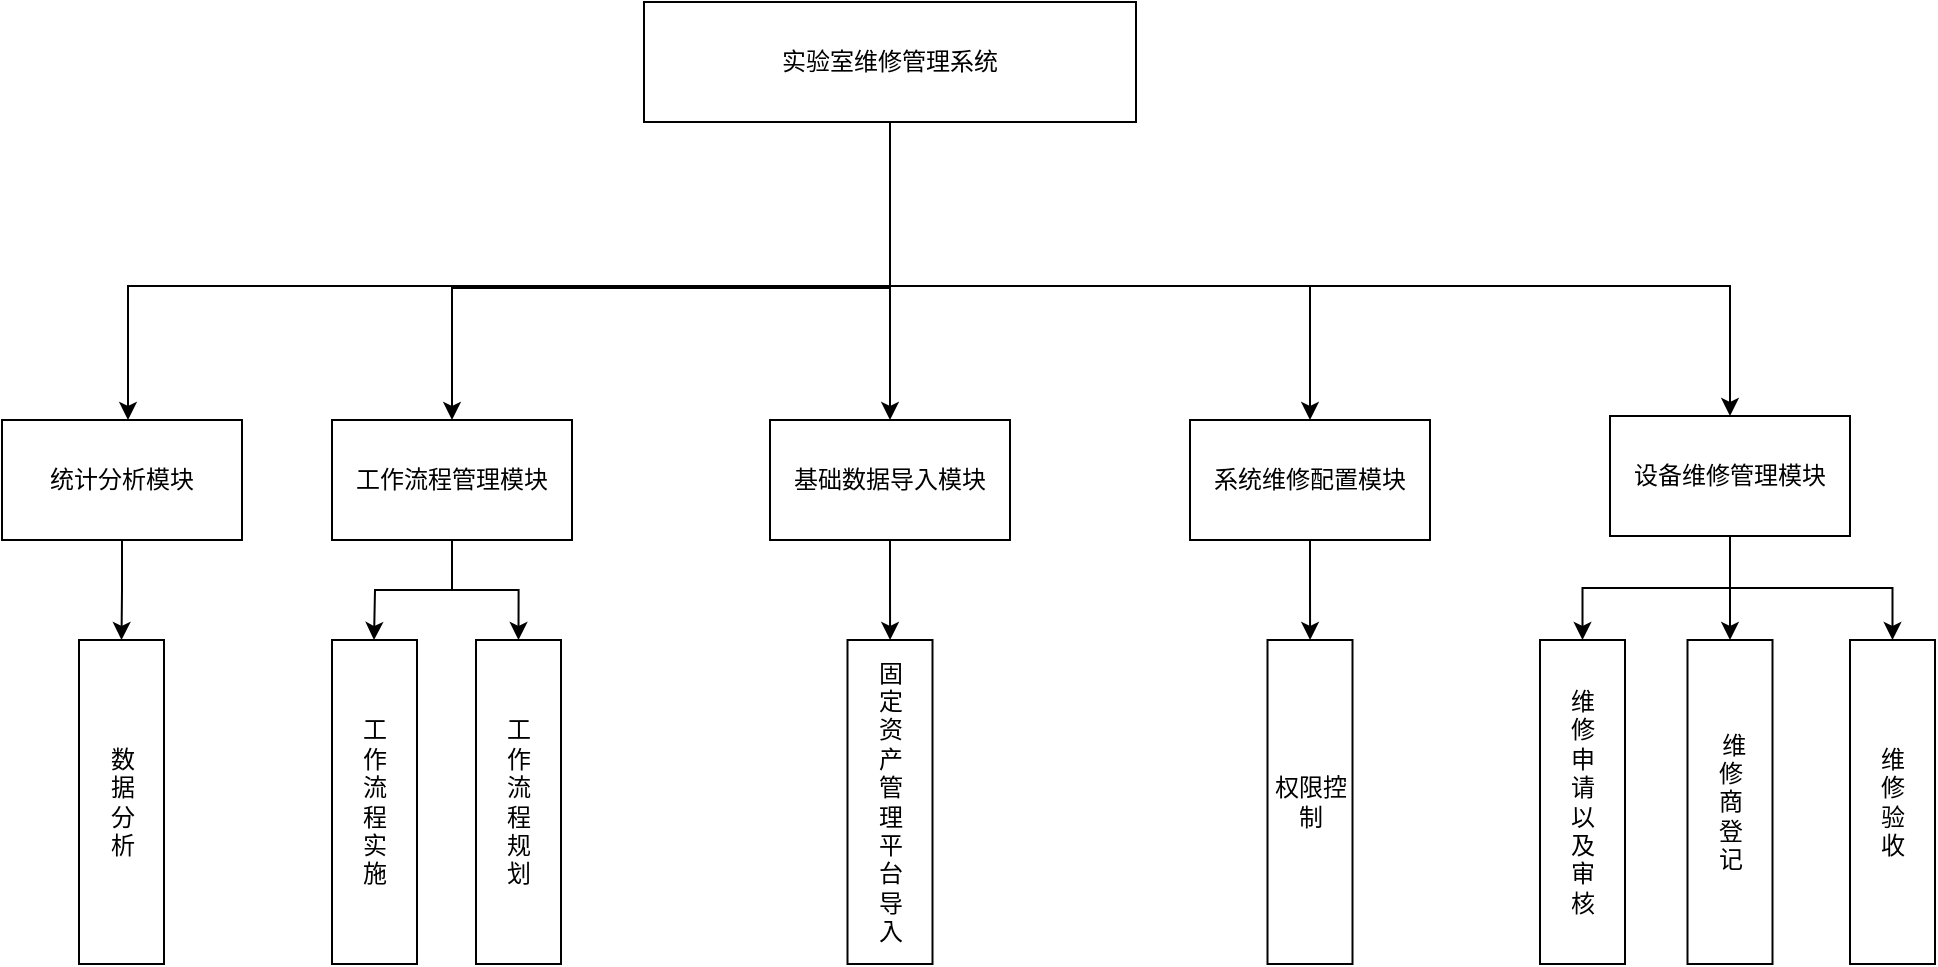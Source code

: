 <mxfile version="20.7.4" type="github">
  <diagram id="-CrECdMGKDsJMcERkumv" name="第 1 页">
    <mxGraphModel dx="1834" dy="739" grid="0" gridSize="10" guides="1" tooltips="1" connect="1" arrows="1" fold="1" page="0" pageScale="1" pageWidth="583" pageHeight="827" math="0" shadow="0">
      <root>
        <mxCell id="0" />
        <mxCell id="1" parent="0" />
        <mxCell id="0SiHuE_M3Q8HEih4Q5tr-5" style="edgeStyle=orthogonalEdgeStyle;rounded=0;orthogonalLoop=1;jettySize=auto;html=1;" edge="1" parent="1" source="0SiHuE_M3Q8HEih4Q5tr-2" target="0SiHuE_M3Q8HEih4Q5tr-4">
          <mxGeometry relative="1" as="geometry">
            <Array as="points">
              <mxPoint x="324" y="214" />
              <mxPoint x="-57" y="214" />
            </Array>
          </mxGeometry>
        </mxCell>
        <mxCell id="0SiHuE_M3Q8HEih4Q5tr-7" style="edgeStyle=orthogonalEdgeStyle;rounded=0;orthogonalLoop=1;jettySize=auto;html=1;" edge="1" parent="1" source="0SiHuE_M3Q8HEih4Q5tr-2" target="0SiHuE_M3Q8HEih4Q5tr-6">
          <mxGeometry relative="1" as="geometry">
            <Array as="points">
              <mxPoint x="324" y="215" />
              <mxPoint x="105" y="215" />
            </Array>
          </mxGeometry>
        </mxCell>
        <mxCell id="0SiHuE_M3Q8HEih4Q5tr-12" style="edgeStyle=orthogonalEdgeStyle;rounded=0;orthogonalLoop=1;jettySize=auto;html=1;" edge="1" parent="1" source="0SiHuE_M3Q8HEih4Q5tr-2" target="0SiHuE_M3Q8HEih4Q5tr-9">
          <mxGeometry relative="1" as="geometry" />
        </mxCell>
        <mxCell id="0SiHuE_M3Q8HEih4Q5tr-13" style="edgeStyle=orthogonalEdgeStyle;rounded=0;orthogonalLoop=1;jettySize=auto;html=1;" edge="1" parent="1" source="0SiHuE_M3Q8HEih4Q5tr-2" target="0SiHuE_M3Q8HEih4Q5tr-10">
          <mxGeometry relative="1" as="geometry">
            <Array as="points">
              <mxPoint x="324" y="214" />
              <mxPoint x="534" y="214" />
            </Array>
          </mxGeometry>
        </mxCell>
        <mxCell id="0SiHuE_M3Q8HEih4Q5tr-14" style="edgeStyle=orthogonalEdgeStyle;rounded=0;orthogonalLoop=1;jettySize=auto;html=1;entryX=0.5;entryY=0;entryDx=0;entryDy=0;" edge="1" parent="1" source="0SiHuE_M3Q8HEih4Q5tr-2" target="0SiHuE_M3Q8HEih4Q5tr-11">
          <mxGeometry relative="1" as="geometry">
            <Array as="points">
              <mxPoint x="324" y="214" />
              <mxPoint x="744" y="214" />
            </Array>
          </mxGeometry>
        </mxCell>
        <mxCell id="0SiHuE_M3Q8HEih4Q5tr-2" value="实验室维修管理系统" style="rounded=0;whiteSpace=wrap;html=1;" vertex="1" parent="1">
          <mxGeometry x="201" y="72" width="246" height="60" as="geometry" />
        </mxCell>
        <mxCell id="0SiHuE_M3Q8HEih4Q5tr-16" style="edgeStyle=orthogonalEdgeStyle;rounded=0;orthogonalLoop=1;jettySize=auto;html=1;" edge="1" parent="1" source="0SiHuE_M3Q8HEih4Q5tr-4" target="0SiHuE_M3Q8HEih4Q5tr-15">
          <mxGeometry relative="1" as="geometry" />
        </mxCell>
        <mxCell id="0SiHuE_M3Q8HEih4Q5tr-4" value="统计分析模块" style="rounded=0;whiteSpace=wrap;html=1;" vertex="1" parent="1">
          <mxGeometry x="-120" y="281" width="120" height="60" as="geometry" />
        </mxCell>
        <mxCell id="0SiHuE_M3Q8HEih4Q5tr-18" style="edgeStyle=orthogonalEdgeStyle;rounded=0;orthogonalLoop=1;jettySize=auto;html=1;entryX=0;entryY=0.5;entryDx=0;entryDy=0;" edge="1" parent="1" source="0SiHuE_M3Q8HEih4Q5tr-6">
          <mxGeometry relative="1" as="geometry">
            <mxPoint x="66" y="391" as="targetPoint" />
          </mxGeometry>
        </mxCell>
        <mxCell id="0SiHuE_M3Q8HEih4Q5tr-21" style="edgeStyle=orthogonalEdgeStyle;rounded=0;orthogonalLoop=1;jettySize=auto;html=1;entryX=0;entryY=0.5;entryDx=0;entryDy=0;" edge="1" parent="1" source="0SiHuE_M3Q8HEih4Q5tr-6" target="0SiHuE_M3Q8HEih4Q5tr-20">
          <mxGeometry relative="1" as="geometry" />
        </mxCell>
        <mxCell id="0SiHuE_M3Q8HEih4Q5tr-6" value="工作流程管理模块" style="rounded=0;whiteSpace=wrap;html=1;" vertex="1" parent="1">
          <mxGeometry x="45" y="281" width="120" height="60" as="geometry" />
        </mxCell>
        <mxCell id="0SiHuE_M3Q8HEih4Q5tr-24" style="edgeStyle=orthogonalEdgeStyle;rounded=0;orthogonalLoop=1;jettySize=auto;html=1;" edge="1" parent="1" source="0SiHuE_M3Q8HEih4Q5tr-9" target="0SiHuE_M3Q8HEih4Q5tr-23">
          <mxGeometry relative="1" as="geometry" />
        </mxCell>
        <mxCell id="0SiHuE_M3Q8HEih4Q5tr-9" value="基础数据导入模块" style="rounded=0;whiteSpace=wrap;html=1;" vertex="1" parent="1">
          <mxGeometry x="264" y="281" width="120" height="60" as="geometry" />
        </mxCell>
        <mxCell id="0SiHuE_M3Q8HEih4Q5tr-27" style="edgeStyle=orthogonalEdgeStyle;rounded=0;orthogonalLoop=1;jettySize=auto;html=1;" edge="1" parent="1" source="0SiHuE_M3Q8HEih4Q5tr-10" target="0SiHuE_M3Q8HEih4Q5tr-26">
          <mxGeometry relative="1" as="geometry" />
        </mxCell>
        <mxCell id="0SiHuE_M3Q8HEih4Q5tr-10" value="系统维修配置模块" style="rounded=0;whiteSpace=wrap;html=1;" vertex="1" parent="1">
          <mxGeometry x="474" y="281" width="120" height="60" as="geometry" />
        </mxCell>
        <mxCell id="0SiHuE_M3Q8HEih4Q5tr-31" style="edgeStyle=orthogonalEdgeStyle;rounded=0;orthogonalLoop=1;jettySize=auto;html=1;" edge="1" parent="1" source="0SiHuE_M3Q8HEih4Q5tr-11" target="0SiHuE_M3Q8HEih4Q5tr-28">
          <mxGeometry relative="1" as="geometry" />
        </mxCell>
        <mxCell id="0SiHuE_M3Q8HEih4Q5tr-32" style="edgeStyle=orthogonalEdgeStyle;rounded=0;orthogonalLoop=1;jettySize=auto;html=1;entryX=0;entryY=0.5;entryDx=0;entryDy=0;" edge="1" parent="1" source="0SiHuE_M3Q8HEih4Q5tr-11" target="0SiHuE_M3Q8HEih4Q5tr-29">
          <mxGeometry relative="1" as="geometry" />
        </mxCell>
        <mxCell id="0SiHuE_M3Q8HEih4Q5tr-33" style="edgeStyle=orthogonalEdgeStyle;rounded=0;orthogonalLoop=1;jettySize=auto;html=1;" edge="1" parent="1" source="0SiHuE_M3Q8HEih4Q5tr-11" target="0SiHuE_M3Q8HEih4Q5tr-30">
          <mxGeometry relative="1" as="geometry" />
        </mxCell>
        <mxCell id="0SiHuE_M3Q8HEih4Q5tr-11" value="设备维修管理模块" style="rounded=0;whiteSpace=wrap;html=1;" vertex="1" parent="1">
          <mxGeometry x="684" y="279" width="120" height="60" as="geometry" />
        </mxCell>
        <mxCell id="0SiHuE_M3Q8HEih4Q5tr-15" value="数&lt;br&gt;据&lt;br&gt;分&lt;br&gt;析" style="rounded=0;whiteSpace=wrap;html=1;direction=south;align=center;labelPosition=center;verticalLabelPosition=middle;verticalAlign=middle;" vertex="1" parent="1">
          <mxGeometry x="-81.5" y="391" width="42.5" height="162" as="geometry" />
        </mxCell>
        <mxCell id="0SiHuE_M3Q8HEih4Q5tr-19" value="工&lt;br&gt;作&lt;br&gt;流&lt;br&gt;程&lt;br&gt;实&lt;br&gt;施" style="rounded=0;whiteSpace=wrap;html=1;direction=south;align=center;labelPosition=center;verticalLabelPosition=middle;verticalAlign=middle;" vertex="1" parent="1">
          <mxGeometry x="45" y="391" width="42.5" height="162" as="geometry" />
        </mxCell>
        <mxCell id="0SiHuE_M3Q8HEih4Q5tr-20" value="工&lt;br&gt;作&lt;br&gt;流&lt;br&gt;程&lt;br&gt;规&lt;br&gt;划" style="rounded=0;whiteSpace=wrap;html=1;direction=south;align=center;labelPosition=center;verticalLabelPosition=middle;verticalAlign=middle;" vertex="1" parent="1">
          <mxGeometry x="117" y="391" width="42.5" height="162" as="geometry" />
        </mxCell>
        <mxCell id="0SiHuE_M3Q8HEih4Q5tr-23" value="固&lt;br&gt;定&lt;br&gt;资&lt;br&gt;产&lt;br&gt;管&lt;br&gt;理&lt;br&gt;平&lt;br&gt;台&lt;br&gt;导&lt;br&gt;入" style="rounded=0;whiteSpace=wrap;html=1;direction=south;align=center;labelPosition=center;verticalLabelPosition=middle;verticalAlign=middle;" vertex="1" parent="1">
          <mxGeometry x="302.75" y="391" width="42.5" height="162" as="geometry" />
        </mxCell>
        <mxCell id="0SiHuE_M3Q8HEih4Q5tr-26" value="权限控制" style="rounded=0;whiteSpace=wrap;html=1;direction=south;align=center;labelPosition=center;verticalLabelPosition=middle;verticalAlign=middle;" vertex="1" parent="1">
          <mxGeometry x="512.75" y="391" width="42.5" height="162" as="geometry" />
        </mxCell>
        <mxCell id="0SiHuE_M3Q8HEih4Q5tr-28" value="维&lt;br&gt;修&lt;br&gt;申&lt;br&gt;请&lt;br&gt;以&lt;br&gt;及&lt;br&gt;审&lt;br&gt;核" style="rounded=0;whiteSpace=wrap;html=1;direction=south;align=center;labelPosition=center;verticalLabelPosition=middle;verticalAlign=middle;" vertex="1" parent="1">
          <mxGeometry x="649" y="391" width="42.5" height="162" as="geometry" />
        </mxCell>
        <mxCell id="0SiHuE_M3Q8HEih4Q5tr-29" value="&amp;nbsp;维&lt;br&gt;修&lt;br&gt;商&lt;br&gt;登&lt;br&gt;记" style="rounded=0;whiteSpace=wrap;html=1;direction=south;align=center;labelPosition=center;verticalLabelPosition=middle;verticalAlign=middle;" vertex="1" parent="1">
          <mxGeometry x="722.75" y="391" width="42.5" height="162" as="geometry" />
        </mxCell>
        <mxCell id="0SiHuE_M3Q8HEih4Q5tr-30" value="维&lt;br&gt;修&lt;br&gt;验&lt;br&gt;收" style="rounded=0;whiteSpace=wrap;html=1;direction=south;align=center;labelPosition=center;verticalLabelPosition=middle;verticalAlign=middle;" vertex="1" parent="1">
          <mxGeometry x="804" y="391" width="42.5" height="162" as="geometry" />
        </mxCell>
      </root>
    </mxGraphModel>
  </diagram>
</mxfile>
